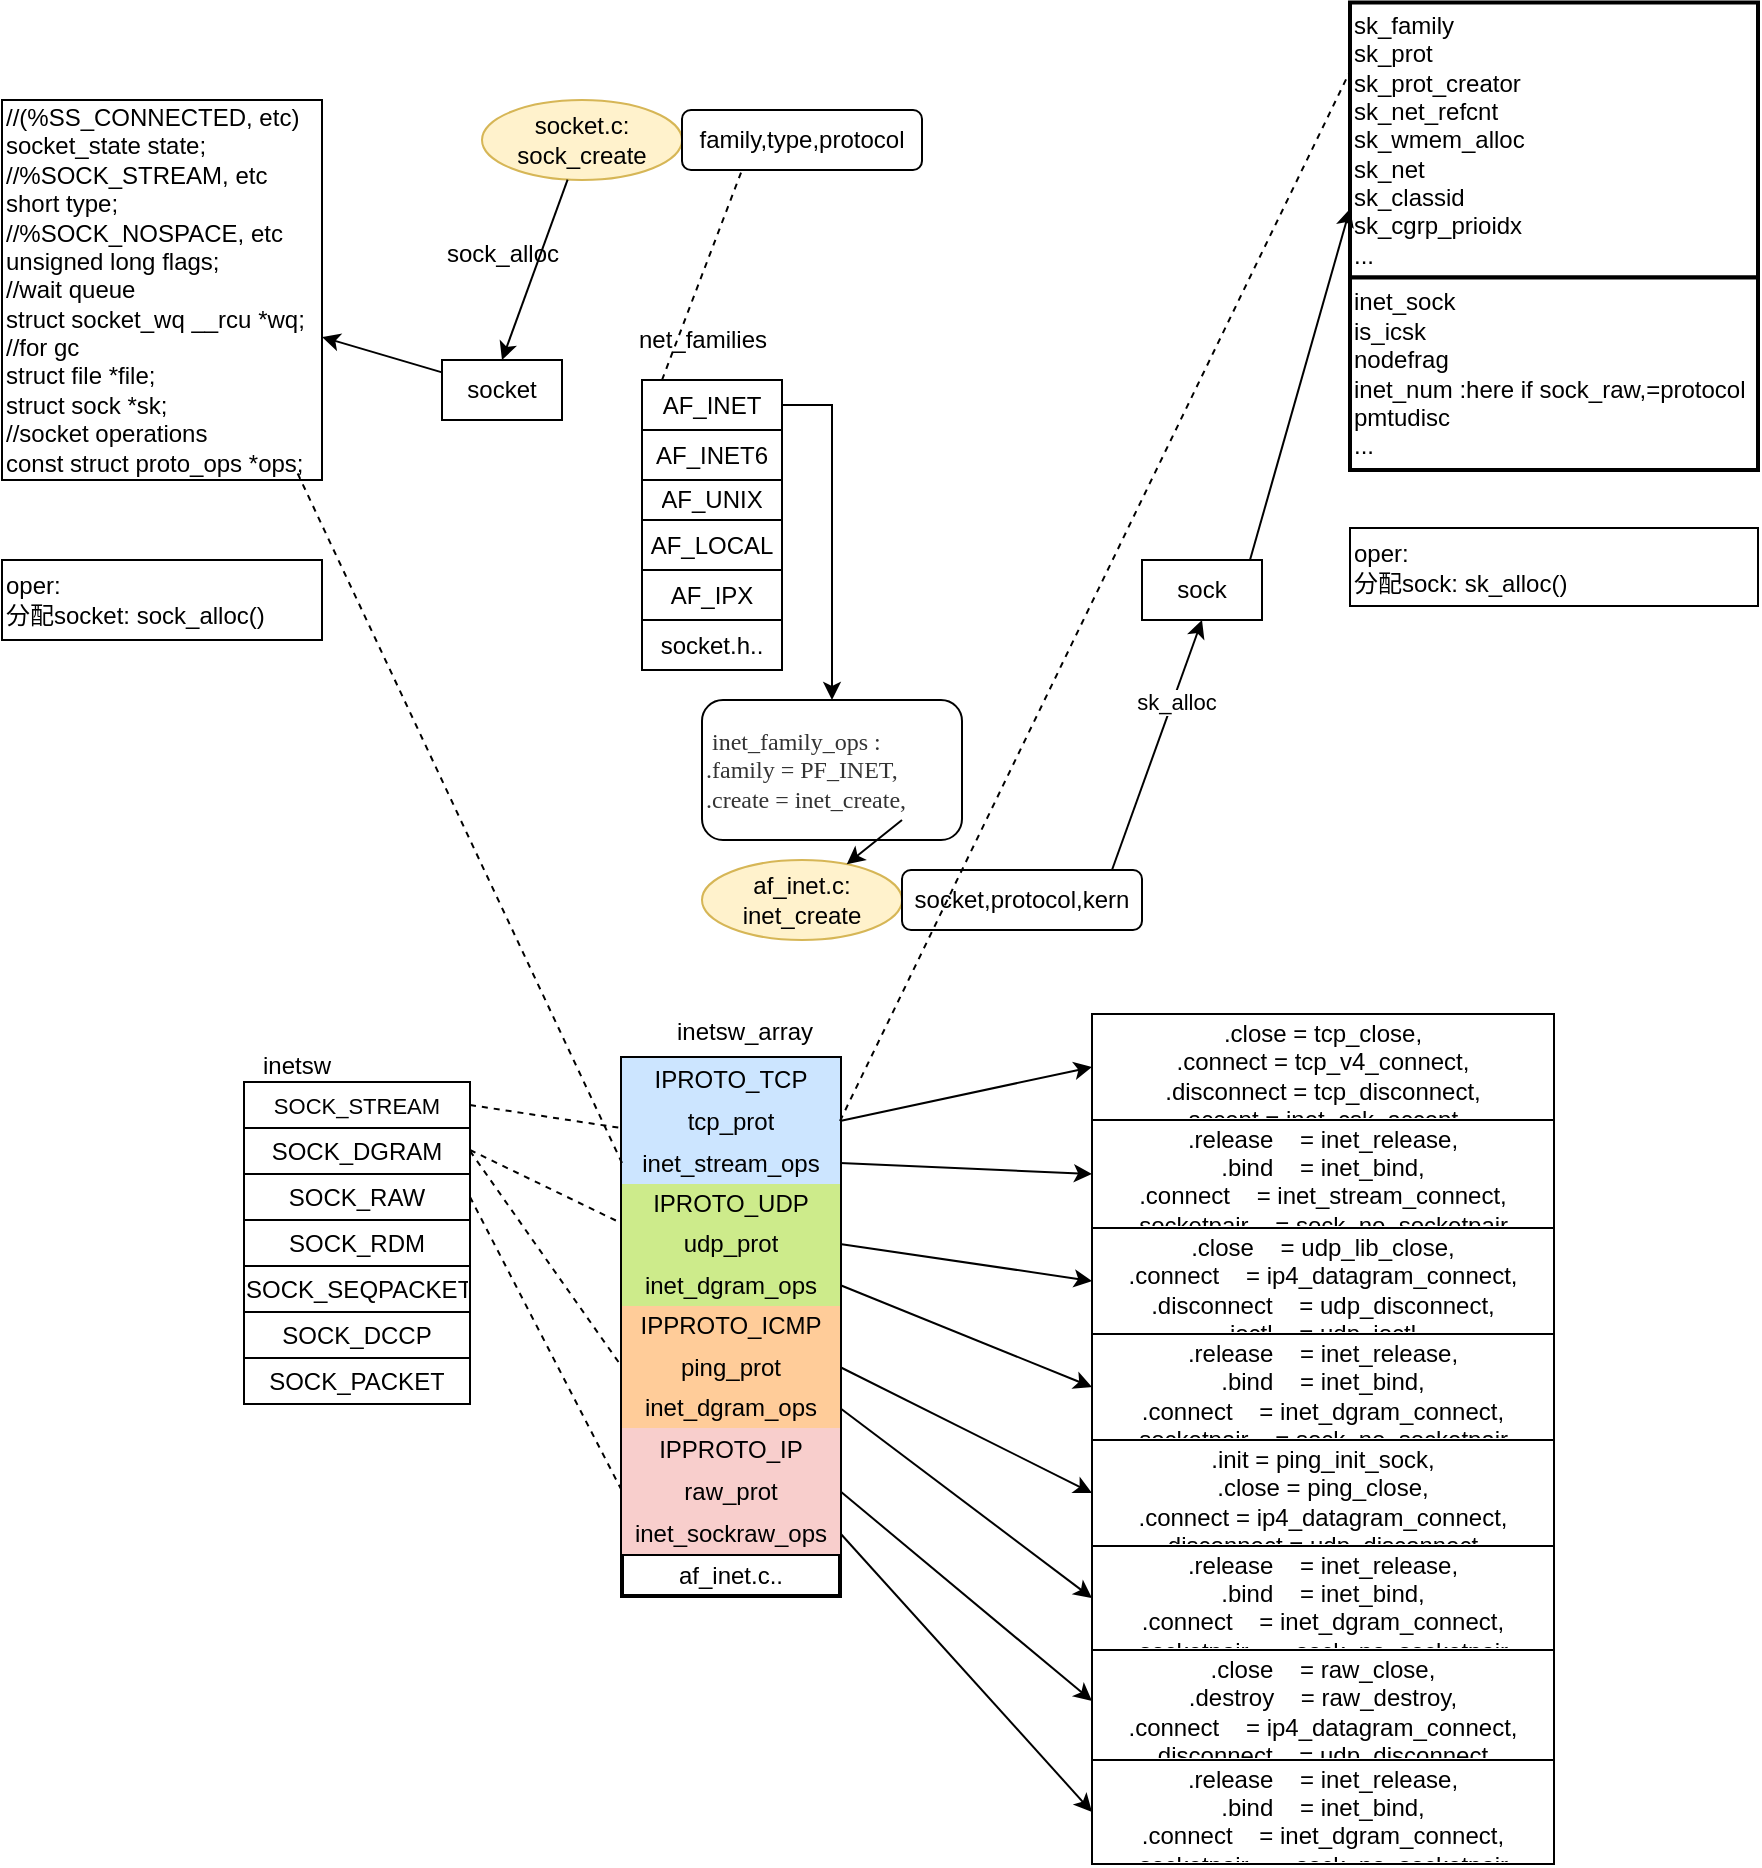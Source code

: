 <mxfile version="15.1.4" type="github">
  <diagram id="tEAXirQf3tNZCXFFklyO" name="Page-1">
    <mxGraphModel dx="1038" dy="581" grid="1" gridSize="17" guides="1" tooltips="1" connect="1" arrows="1" fold="1" page="1" pageScale="1" pageWidth="1169" pageHeight="1654" math="0" shadow="0">
      <root>
        <mxCell id="0" />
        <mxCell id="1" parent="0" />
        <mxCell id="7tcGIsKoTwxkVgl_gIGl-1" value="socket" style="rounded=0;whiteSpace=wrap;html=1;" parent="1" vertex="1">
          <mxGeometry x="260" y="200" width="60" height="30" as="geometry" />
        </mxCell>
        <mxCell id="7tcGIsKoTwxkVgl_gIGl-2" value="&lt;div&gt;//(%SS_CONNECTED, etc)&lt;br&gt;&lt;/div&gt;&lt;div&gt;socket_state&lt;span&gt;  &lt;/span&gt;state;&lt;/div&gt;&lt;div&gt;//%SOCK_STREAM, etc&lt;/div&gt;&lt;div&gt;short&lt;span&gt;   &lt;/span&gt;type;&lt;/div&gt;&lt;div&gt;//%SOCK_NOSPACE, etc&lt;br&gt;&lt;/div&gt;&lt;div&gt;&lt;span&gt; &lt;/span&gt;unsigned long&lt;span&gt;  &lt;/span&gt;flags;&lt;/div&gt;&lt;div&gt;//wait queue&amp;nbsp;&lt;/div&gt;&lt;div&gt;&lt;span&gt; &lt;/span&gt;struct socket_wq __rcu&lt;span&gt; &lt;/span&gt;*wq;&lt;/div&gt;&lt;div&gt;//for gc&lt;/div&gt;&lt;div&gt;&lt;span&gt; &lt;/span&gt;struct file&lt;span&gt;  &lt;/span&gt;*file;&lt;/div&gt;&lt;div&gt;&lt;span&gt; &lt;/span&gt;struct sock&lt;span&gt;  &lt;/span&gt;*sk;&lt;/div&gt;&lt;div&gt;//socket operations&lt;/div&gt;&lt;div&gt;&lt;span&gt;&lt;/span&gt;const struct proto_ops&lt;span&gt; &lt;/span&gt;*ops;&lt;/div&gt;" style="rounded=0;whiteSpace=wrap;html=1;align=left;" parent="1" vertex="1">
          <mxGeometry x="40" y="70" width="160" height="190" as="geometry" />
        </mxCell>
        <mxCell id="7tcGIsKoTwxkVgl_gIGl-3" value="" style="endArrow=classic;html=1;" parent="1" source="7tcGIsKoTwxkVgl_gIGl-1" target="7tcGIsKoTwxkVgl_gIGl-2" edge="1">
          <mxGeometry width="50" height="50" relative="1" as="geometry">
            <mxPoint x="370" y="220" as="sourcePoint" />
            <mxPoint x="420" y="170" as="targetPoint" />
          </mxGeometry>
        </mxCell>
        <mxCell id="7tcGIsKoTwxkVgl_gIGl-4" value="socket.c:&lt;br&gt;sock_create" style="ellipse;whiteSpace=wrap;html=1;fillColor=#fff2cc;strokeColor=#d6b656;" parent="1" vertex="1">
          <mxGeometry x="280" y="70" width="100" height="40" as="geometry" />
        </mxCell>
        <mxCell id="7tcGIsKoTwxkVgl_gIGl-45" value="oper:&lt;br&gt;&lt;div&gt;&lt;span&gt;分配socket: sock_alloc()&lt;/span&gt;&lt;/div&gt;" style="rounded=0;whiteSpace=wrap;html=1;align=left;" parent="1" vertex="1">
          <mxGeometry x="40" y="300" width="160" height="40" as="geometry" />
        </mxCell>
        <mxCell id="7tcGIsKoTwxkVgl_gIGl-46" value="" style="shape=table;startSize=0;container=1;collapsible=0;childLayout=tableLayout;rounded=0;spacingTop=-1;flipH=0;flipV=1;direction=south;" parent="1" vertex="1">
          <mxGeometry x="360" y="210" width="70" height="145" as="geometry" />
        </mxCell>
        <mxCell id="7tcGIsKoTwxkVgl_gIGl-47" value="" style="shape=partialRectangle;collapsible=0;dropTarget=0;pointerEvents=0;fillColor=none;top=0;left=0;bottom=0;right=0;points=[[0,0.5],[1,0.5]];portConstraint=eastwest;" parent="7tcGIsKoTwxkVgl_gIGl-46" vertex="1">
          <mxGeometry width="70" height="25" as="geometry" />
        </mxCell>
        <mxCell id="7tcGIsKoTwxkVgl_gIGl-48" value="AF_INET" style="shape=partialRectangle;html=1;whiteSpace=wrap;connectable=0;overflow=hidden;fillColor=none;top=0;left=0;bottom=0;right=0;pointerEvents=1;" parent="7tcGIsKoTwxkVgl_gIGl-47" vertex="1">
          <mxGeometry width="70" height="25" as="geometry" />
        </mxCell>
        <mxCell id="7tcGIsKoTwxkVgl_gIGl-49" value="" style="shape=partialRectangle;collapsible=0;dropTarget=0;pointerEvents=0;fillColor=none;top=0;left=0;bottom=0;right=0;points=[[0,0.5],[1,0.5]];portConstraint=eastwest;" parent="7tcGIsKoTwxkVgl_gIGl-46" vertex="1">
          <mxGeometry y="25" width="70" height="25" as="geometry" />
        </mxCell>
        <mxCell id="7tcGIsKoTwxkVgl_gIGl-50" value="AF_INET6" style="shape=partialRectangle;html=1;whiteSpace=wrap;connectable=0;overflow=hidden;fillColor=none;top=0;left=0;bottom=0;right=0;pointerEvents=1;" parent="7tcGIsKoTwxkVgl_gIGl-49" vertex="1">
          <mxGeometry width="70" height="25" as="geometry" />
        </mxCell>
        <mxCell id="7tcGIsKoTwxkVgl_gIGl-51" value="" style="shape=partialRectangle;collapsible=0;dropTarget=0;pointerEvents=0;fillColor=none;top=0;left=0;bottom=0;right=0;points=[[0,0.5],[1,0.5]];portConstraint=eastwest;" parent="7tcGIsKoTwxkVgl_gIGl-46" vertex="1">
          <mxGeometry y="50" width="70" height="20" as="geometry" />
        </mxCell>
        <mxCell id="7tcGIsKoTwxkVgl_gIGl-52" value="AF_UNIX" style="shape=partialRectangle;html=1;whiteSpace=wrap;connectable=0;overflow=hidden;fillColor=none;top=0;left=0;bottom=0;right=0;pointerEvents=1;" parent="7tcGIsKoTwxkVgl_gIGl-51" vertex="1">
          <mxGeometry width="70" height="20" as="geometry" />
        </mxCell>
        <mxCell id="7tcGIsKoTwxkVgl_gIGl-53" value="" style="shape=partialRectangle;collapsible=0;dropTarget=0;pointerEvents=0;fillColor=none;top=0;left=0;bottom=0;right=0;points=[[0,0.5],[1,0.5]];portConstraint=eastwest;" parent="7tcGIsKoTwxkVgl_gIGl-46" vertex="1">
          <mxGeometry y="70" width="70" height="25" as="geometry" />
        </mxCell>
        <mxCell id="7tcGIsKoTwxkVgl_gIGl-54" value="AF_LOCAL" style="shape=partialRectangle;html=1;whiteSpace=wrap;connectable=0;overflow=hidden;fillColor=none;top=0;left=0;bottom=0;right=0;pointerEvents=1;" parent="7tcGIsKoTwxkVgl_gIGl-53" vertex="1">
          <mxGeometry width="70" height="25" as="geometry" />
        </mxCell>
        <mxCell id="7tcGIsKoTwxkVgl_gIGl-55" value="" style="shape=partialRectangle;collapsible=0;dropTarget=0;pointerEvents=0;fillColor=none;top=0;left=0;bottom=0;right=0;points=[[0,0.5],[1,0.5]];portConstraint=eastwest;" parent="7tcGIsKoTwxkVgl_gIGl-46" vertex="1">
          <mxGeometry y="95" width="70" height="25" as="geometry" />
        </mxCell>
        <mxCell id="7tcGIsKoTwxkVgl_gIGl-56" value="AF_IPX" style="shape=partialRectangle;html=1;whiteSpace=wrap;connectable=0;overflow=hidden;fillColor=none;top=0;left=0;bottom=0;right=0;pointerEvents=1;" parent="7tcGIsKoTwxkVgl_gIGl-55" vertex="1">
          <mxGeometry width="70" height="25" as="geometry" />
        </mxCell>
        <mxCell id="7tcGIsKoTwxkVgl_gIGl-57" value="" style="shape=partialRectangle;collapsible=0;dropTarget=0;pointerEvents=0;fillColor=none;top=0;left=0;bottom=0;right=0;points=[[0,0.5],[1,0.5]];portConstraint=eastwest;" parent="7tcGIsKoTwxkVgl_gIGl-46" vertex="1">
          <mxGeometry y="120" width="70" height="25" as="geometry" />
        </mxCell>
        <mxCell id="7tcGIsKoTwxkVgl_gIGl-58" value="socket.h.." style="shape=partialRectangle;html=1;whiteSpace=wrap;connectable=0;overflow=hidden;fillColor=none;top=0;left=0;bottom=0;right=0;pointerEvents=1;" parent="7tcGIsKoTwxkVgl_gIGl-57" vertex="1">
          <mxGeometry width="70" height="25" as="geometry" />
        </mxCell>
        <mxCell id="7tcGIsKoTwxkVgl_gIGl-59" value="net_families" style="text;html=1;align=center;verticalAlign=middle;resizable=0;points=[];autosize=1;strokeColor=none;fillColor=none;" parent="1" vertex="1">
          <mxGeometry x="350" y="180" width="80" height="20" as="geometry" />
        </mxCell>
        <mxCell id="7tcGIsKoTwxkVgl_gIGl-61" value="family,type,protocol" style="rounded=1;whiteSpace=wrap;html=1;" parent="1" vertex="1">
          <mxGeometry x="380" y="75" width="120" height="30" as="geometry" />
        </mxCell>
        <mxCell id="7tcGIsKoTwxkVgl_gIGl-62" value="" style="endArrow=none;dashed=1;html=1;entryX=0.25;entryY=1;entryDx=0;entryDy=0;exitX=0.143;exitY=0;exitDx=0;exitDy=0;exitPerimeter=0;" parent="1" source="7tcGIsKoTwxkVgl_gIGl-47" target="7tcGIsKoTwxkVgl_gIGl-61" edge="1">
          <mxGeometry width="50" height="50" relative="1" as="geometry">
            <mxPoint x="370" y="220" as="sourcePoint" />
            <mxPoint x="420" y="170" as="targetPoint" />
          </mxGeometry>
        </mxCell>
        <mxCell id="U9VOeySq4oXoxofLjwe_-7" style="edgeStyle=orthogonalEdgeStyle;rounded=0;orthogonalLoop=1;jettySize=auto;html=1;exitX=1;exitY=0.5;exitDx=0;exitDy=0;" edge="1" parent="1" source="7tcGIsKoTwxkVgl_gIGl-47" target="U9VOeySq4oXoxofLjwe_-8">
          <mxGeometry relative="1" as="geometry">
            <mxPoint x="450" y="390" as="targetPoint" />
          </mxGeometry>
        </mxCell>
        <mxCell id="U9VOeySq4oXoxofLjwe_-8" value="&lt;p style=&quot;margin: 0px&quot;&gt;&lt;span style=&quot;font-family: &amp;#34;arial,宋体,sans-serif&amp;#34; ; color: rgb(51 , 51 , 51)&quot;&gt;&lt;font style=&quot;font-size: 12px&quot;&gt;&amp;nbsp;inet_family_ops :&lt;/font&gt;&lt;/span&gt;&lt;/p&gt;&lt;p style=&quot;margin: 0px&quot;&gt;&lt;span style=&quot;font-family: &amp;#34;arial,宋体,sans-serif&amp;#34; ; color: rgb(51 , 51 , 51)&quot;&gt;&lt;font style=&quot;font-size: 12px&quot;&gt;.family = PF_INET,&lt;/font&gt;&lt;/span&gt;&lt;/p&gt;&lt;p style=&quot;margin: 0px&quot;&gt;&lt;span style=&quot;font-family: &amp;#34;arial,宋体,sans-serif&amp;#34; ; color: rgb(51 , 51 , 51)&quot;&gt;&lt;font style=&quot;font-size: 12px&quot;&gt;.create = inet_create,&lt;/font&gt;&lt;/span&gt;&lt;/p&gt;" style="rounded=1;whiteSpace=wrap;html=1;align=left;" vertex="1" parent="1">
          <mxGeometry x="390" y="370" width="130" height="70" as="geometry" />
        </mxCell>
        <mxCell id="U9VOeySq4oXoxofLjwe_-9" value="" style="endArrow=classic;html=1;entryX=0.5;entryY=0;entryDx=0;entryDy=0;" edge="1" parent="1" source="7tcGIsKoTwxkVgl_gIGl-4" target="7tcGIsKoTwxkVgl_gIGl-1">
          <mxGeometry width="50" height="50" relative="1" as="geometry">
            <mxPoint x="305" y="110" as="sourcePoint" />
            <mxPoint x="355" y="60" as="targetPoint" />
          </mxGeometry>
        </mxCell>
        <mxCell id="U9VOeySq4oXoxofLjwe_-10" value="sock_alloc" style="text;html=1;align=center;verticalAlign=middle;resizable=0;points=[];autosize=1;strokeColor=none;fillColor=none;" vertex="1" parent="1">
          <mxGeometry x="247.5" y="138" width="85" height="17" as="geometry" />
        </mxCell>
        <mxCell id="U9VOeySq4oXoxofLjwe_-11" value="af_inet.c:&lt;br&gt;inet_create" style="ellipse;whiteSpace=wrap;html=1;fillColor=#fff2cc;strokeColor=#d6b656;" vertex="1" parent="1">
          <mxGeometry x="390" y="450" width="100" height="40" as="geometry" />
        </mxCell>
        <mxCell id="U9VOeySq4oXoxofLjwe_-12" value="socket,protocol,kern" style="rounded=1;whiteSpace=wrap;html=1;" vertex="1" parent="1">
          <mxGeometry x="490" y="455" width="120" height="30" as="geometry" />
        </mxCell>
        <mxCell id="U9VOeySq4oXoxofLjwe_-13" value="" style="endArrow=classic;html=1;" edge="1" parent="1" target="U9VOeySq4oXoxofLjwe_-11">
          <mxGeometry width="50" height="50" relative="1" as="geometry">
            <mxPoint x="490" y="430" as="sourcePoint" />
            <mxPoint x="540" y="380" as="targetPoint" />
          </mxGeometry>
        </mxCell>
        <mxCell id="U9VOeySq4oXoxofLjwe_-14" value="" style="shape=table;startSize=0;container=1;collapsible=0;childLayout=tableLayout;" vertex="1" parent="1">
          <mxGeometry x="161" y="561" width="113" height="161" as="geometry" />
        </mxCell>
        <mxCell id="U9VOeySq4oXoxofLjwe_-15" value="" style="shape=partialRectangle;collapsible=0;dropTarget=0;pointerEvents=0;fillColor=none;top=0;left=0;bottom=0;right=0;points=[[0,0.5],[1,0.5]];portConstraint=eastwest;" vertex="1" parent="U9VOeySq4oXoxofLjwe_-14">
          <mxGeometry width="113" height="23" as="geometry" />
        </mxCell>
        <mxCell id="U9VOeySq4oXoxofLjwe_-16" value="&lt;font style=&quot;font-size: 11px&quot;&gt;SOCK_STREAM&lt;/font&gt;" style="shape=partialRectangle;html=1;whiteSpace=wrap;connectable=0;overflow=hidden;fillColor=none;top=0;left=0;bottom=0;right=0;pointerEvents=1;" vertex="1" parent="U9VOeySq4oXoxofLjwe_-15">
          <mxGeometry width="113" height="23" as="geometry" />
        </mxCell>
        <mxCell id="U9VOeySq4oXoxofLjwe_-17" value="" style="shape=partialRectangle;collapsible=0;dropTarget=0;pointerEvents=0;fillColor=none;top=0;left=0;bottom=0;right=0;points=[[0,0.5],[1,0.5]];portConstraint=eastwest;" vertex="1" parent="U9VOeySq4oXoxofLjwe_-14">
          <mxGeometry y="23" width="113" height="23" as="geometry" />
        </mxCell>
        <mxCell id="U9VOeySq4oXoxofLjwe_-18" value="SOCK_DGRAM" style="shape=partialRectangle;html=1;whiteSpace=wrap;connectable=0;overflow=hidden;fillColor=none;top=0;left=0;bottom=0;right=0;pointerEvents=1;" vertex="1" parent="U9VOeySq4oXoxofLjwe_-17">
          <mxGeometry width="113" height="23" as="geometry" />
        </mxCell>
        <mxCell id="U9VOeySq4oXoxofLjwe_-19" value="" style="shape=partialRectangle;collapsible=0;dropTarget=0;pointerEvents=0;fillColor=none;top=0;left=0;bottom=0;right=0;points=[[0,0.5],[1,0.5]];portConstraint=eastwest;" vertex="1" parent="U9VOeySq4oXoxofLjwe_-14">
          <mxGeometry y="46" width="113" height="23" as="geometry" />
        </mxCell>
        <mxCell id="U9VOeySq4oXoxofLjwe_-20" value="SOCK_RAW" style="shape=partialRectangle;html=1;whiteSpace=wrap;connectable=0;overflow=hidden;fillColor=none;top=0;left=0;bottom=0;right=0;pointerEvents=1;" vertex="1" parent="U9VOeySq4oXoxofLjwe_-19">
          <mxGeometry width="113" height="23" as="geometry" />
        </mxCell>
        <mxCell id="U9VOeySq4oXoxofLjwe_-21" value="" style="shape=partialRectangle;collapsible=0;dropTarget=0;pointerEvents=0;fillColor=none;top=0;left=0;bottom=0;right=0;points=[[0,0.5],[1,0.5]];portConstraint=eastwest;" vertex="1" parent="U9VOeySq4oXoxofLjwe_-14">
          <mxGeometry y="69" width="113" height="23" as="geometry" />
        </mxCell>
        <mxCell id="U9VOeySq4oXoxofLjwe_-22" value="SOCK_RDM" style="shape=partialRectangle;html=1;whiteSpace=wrap;connectable=0;overflow=hidden;fillColor=none;top=0;left=0;bottom=0;right=0;pointerEvents=1;" vertex="1" parent="U9VOeySq4oXoxofLjwe_-21">
          <mxGeometry width="113" height="23" as="geometry" />
        </mxCell>
        <mxCell id="U9VOeySq4oXoxofLjwe_-23" value="" style="shape=partialRectangle;collapsible=0;dropTarget=0;pointerEvents=0;fillColor=none;top=0;left=0;bottom=0;right=0;points=[[0,0.5],[1,0.5]];portConstraint=eastwest;" vertex="1" parent="U9VOeySq4oXoxofLjwe_-14">
          <mxGeometry y="92" width="113" height="23" as="geometry" />
        </mxCell>
        <mxCell id="U9VOeySq4oXoxofLjwe_-24" value="SOCK_SEQPACKET" style="shape=partialRectangle;html=1;whiteSpace=wrap;connectable=0;overflow=hidden;fillColor=none;top=0;left=0;bottom=0;right=0;pointerEvents=1;" vertex="1" parent="U9VOeySq4oXoxofLjwe_-23">
          <mxGeometry width="113" height="23" as="geometry" />
        </mxCell>
        <mxCell id="U9VOeySq4oXoxofLjwe_-29" style="shape=partialRectangle;collapsible=0;dropTarget=0;pointerEvents=0;fillColor=none;top=0;left=0;bottom=0;right=0;points=[[0,0.5],[1,0.5]];portConstraint=eastwest;" vertex="1" parent="U9VOeySq4oXoxofLjwe_-14">
          <mxGeometry y="115" width="113" height="23" as="geometry" />
        </mxCell>
        <mxCell id="U9VOeySq4oXoxofLjwe_-30" value="SOCK_DCCP" style="shape=partialRectangle;html=1;whiteSpace=wrap;connectable=0;overflow=hidden;fillColor=none;top=0;left=0;bottom=0;right=0;pointerEvents=1;" vertex="1" parent="U9VOeySq4oXoxofLjwe_-29">
          <mxGeometry width="113" height="23" as="geometry" />
        </mxCell>
        <mxCell id="U9VOeySq4oXoxofLjwe_-27" style="shape=partialRectangle;collapsible=0;dropTarget=0;pointerEvents=0;fillColor=none;top=0;left=0;bottom=0;right=0;points=[[0,0.5],[1,0.5]];portConstraint=eastwest;" vertex="1" parent="U9VOeySq4oXoxofLjwe_-14">
          <mxGeometry y="138" width="113" height="23" as="geometry" />
        </mxCell>
        <mxCell id="U9VOeySq4oXoxofLjwe_-28" value="SOCK_PACKET" style="shape=partialRectangle;html=1;whiteSpace=wrap;connectable=0;overflow=hidden;fillColor=none;top=0;left=0;bottom=0;right=0;pointerEvents=1;" vertex="1" parent="U9VOeySq4oXoxofLjwe_-27">
          <mxGeometry width="113" height="23" as="geometry" />
        </mxCell>
        <mxCell id="U9VOeySq4oXoxofLjwe_-25" value="inetsw" style="text;html=1;align=center;verticalAlign=middle;resizable=0;points=[];autosize=1;strokeColor=none;fillColor=none;" vertex="1" parent="1">
          <mxGeometry x="153" y="544" width="68" height="17" as="geometry" />
        </mxCell>
        <mxCell id="U9VOeySq4oXoxofLjwe_-50" value="" style="endArrow=none;dashed=1;html=1;entryX=0;entryY=0.5;entryDx=0;entryDy=0;exitX=1;exitY=0.5;exitDx=0;exitDy=0;" edge="1" parent="1" source="U9VOeySq4oXoxofLjwe_-15">
          <mxGeometry width="50" height="50" relative="1" as="geometry">
            <mxPoint x="271.5" y="577.5" as="sourcePoint" />
            <mxPoint x="349.5" y="584" as="targetPoint" />
          </mxGeometry>
        </mxCell>
        <mxCell id="U9VOeySq4oXoxofLjwe_-51" value="" style="endArrow=none;dashed=1;html=1;entryX=0;entryY=0.5;entryDx=0;entryDy=0;exitX=1;exitY=0.5;exitDx=0;exitDy=0;" edge="1" parent="1">
          <mxGeometry width="50" height="50" relative="1" as="geometry">
            <mxPoint x="274" y="595" as="sourcePoint" />
            <mxPoint x="349.5" y="631.5" as="targetPoint" />
          </mxGeometry>
        </mxCell>
        <mxCell id="U9VOeySq4oXoxofLjwe_-52" value="" style="endArrow=none;dashed=1;html=1;entryX=0;entryY=0.5;entryDx=0;entryDy=0;exitX=1;exitY=0.5;exitDx=0;exitDy=0;" edge="1" parent="1" source="U9VOeySq4oXoxofLjwe_-17" target="U9VOeySq4oXoxofLjwe_-144">
          <mxGeometry width="50" height="50" relative="1" as="geometry">
            <mxPoint x="274" y="629" as="sourcePoint" />
            <mxPoint x="348.257" y="669.005" as="targetPoint" />
          </mxGeometry>
        </mxCell>
        <mxCell id="U9VOeySq4oXoxofLjwe_-54" value="" style="endArrow=none;dashed=1;html=1;exitX=1;exitY=0.5;exitDx=0;exitDy=0;entryX=0;entryY=0.5;entryDx=0;entryDy=0;" edge="1" parent="1" source="U9VOeySq4oXoxofLjwe_-19" target="U9VOeySq4oXoxofLjwe_-150">
          <mxGeometry width="50" height="50" relative="1" as="geometry">
            <mxPoint x="275.24" y="648.49" as="sourcePoint" />
            <mxPoint x="349.5" y="722" as="targetPoint" />
          </mxGeometry>
        </mxCell>
        <mxCell id="U9VOeySq4oXoxofLjwe_-83" value="" style="shape=table;startSize=0;container=1;collapsible=0;childLayout=tableLayout;" vertex="1" parent="1">
          <mxGeometry x="585" y="527" width="231" height="425" as="geometry" />
        </mxCell>
        <mxCell id="U9VOeySq4oXoxofLjwe_-84" value="" style="shape=partialRectangle;collapsible=0;dropTarget=0;pointerEvents=0;fillColor=none;top=0;left=0;bottom=0;right=0;points=[[0,0.5],[1,0.5]];portConstraint=eastwest;" vertex="1" parent="U9VOeySq4oXoxofLjwe_-83">
          <mxGeometry width="231" height="53" as="geometry" />
        </mxCell>
        <mxCell id="U9VOeySq4oXoxofLjwe_-85" value="&lt;div&gt;&lt;span&gt;.close&lt;/span&gt;&lt;span&gt;			&lt;/span&gt;&lt;span&gt;= tcp_close,&lt;/span&gt;&lt;br&gt;&lt;/div&gt;&lt;div&gt;&lt;span&gt;	&lt;/span&gt;.connect&lt;span&gt;		&lt;/span&gt;= tcp_v4_connect,&lt;/div&gt;&lt;div&gt;&lt;span&gt;	&lt;/span&gt;.disconnect&lt;span&gt;		&lt;/span&gt;= tcp_disconnect,&lt;/div&gt;&lt;div&gt;&lt;span&gt;	&lt;/span&gt;.accept&lt;span&gt;			&lt;/span&gt;= inet_csk_accept,&lt;/div&gt;&lt;div&gt;&lt;span&gt;	&lt;/span&gt;.ioctl&lt;span&gt;			&lt;/span&gt;= tcp_ioctl,&lt;/div&gt;&lt;div&gt;&lt;span&gt;	&lt;/span&gt;.init&lt;span&gt;			&lt;/span&gt;= tcp_v4_init_sock,&lt;/div&gt;&lt;div&gt;&lt;span&gt;	&lt;/span&gt;.destroy&lt;span&gt;		&lt;/span&gt;= tcp_v4_destroy_sock,&lt;/div&gt;&lt;div&gt;&lt;span&gt;	&lt;/span&gt;.shutdown&lt;span&gt;		&lt;/span&gt;= tcp_shutdown,&lt;/div&gt;&lt;div&gt;&lt;span&gt;	&lt;/span&gt;.setsockopt&lt;span&gt;		&lt;/span&gt;= tcp_setsockopt,&lt;/div&gt;&lt;div&gt;&lt;span&gt;	&lt;/span&gt;.getsockopt&lt;span&gt;		&lt;/span&gt;= tcp_getsockopt,&lt;/div&gt;&lt;div&gt;&lt;span&gt;	&lt;/span&gt;.recvmsg&lt;span&gt;		&lt;/span&gt;= tcp_recvmsg,&lt;/div&gt;&lt;div&gt;&lt;span&gt;	&lt;/span&gt;.sendmsg&lt;span&gt;		&lt;/span&gt;= tcp_sendmsg,&lt;/div&gt;&lt;div&gt;...&lt;/div&gt;" style="shape=partialRectangle;html=1;whiteSpace=wrap;connectable=0;overflow=hidden;fillColor=none;top=0;left=0;bottom=0;right=0;pointerEvents=1;" vertex="1" parent="U9VOeySq4oXoxofLjwe_-84">
          <mxGeometry width="231" height="53" as="geometry" />
        </mxCell>
        <mxCell id="U9VOeySq4oXoxofLjwe_-86" value="" style="shape=partialRectangle;collapsible=0;dropTarget=0;pointerEvents=0;fillColor=none;top=0;left=0;bottom=0;right=0;points=[[0,0.5],[1,0.5]];portConstraint=eastwest;" vertex="1" parent="U9VOeySq4oXoxofLjwe_-83">
          <mxGeometry y="53" width="231" height="54" as="geometry" />
        </mxCell>
        <mxCell id="U9VOeySq4oXoxofLjwe_-87" value="&lt;div&gt;.release&lt;span&gt;	&lt;/span&gt;&amp;nbsp; &amp;nbsp;= inet_release,&lt;/div&gt;&lt;div&gt;&lt;span&gt;	&lt;/span&gt;.bind&lt;span&gt;		&lt;/span&gt;&amp;nbsp; &amp;nbsp;= inet_bind,&lt;/div&gt;&lt;div&gt;&lt;span&gt;	&lt;/span&gt;.connect&lt;span&gt;	&lt;/span&gt;&amp;nbsp; &amp;nbsp;= inet_stream_connect,&lt;/div&gt;&lt;div&gt;&lt;span&gt;	&lt;/span&gt;.socketpair&lt;span&gt;	&lt;/span&gt;&amp;nbsp; &amp;nbsp;= sock_no_socketpair,&lt;/div&gt;&lt;div&gt;&lt;span&gt;	&lt;/span&gt;.accept&lt;span&gt;		&lt;/span&gt;&amp;nbsp; &amp;nbsp;= inet_accept,&lt;/div&gt;&lt;div&gt;&lt;span&gt;	&lt;/span&gt;.getname&lt;span&gt;	&lt;/span&gt;&amp;nbsp; &amp;nbsp;= inet_getname,&lt;/div&gt;&lt;div&gt;&lt;span&gt;	&lt;/span&gt;.poll&lt;span&gt;		&lt;/span&gt;&amp;nbsp; &amp;nbsp;= tcp_poll,&lt;/div&gt;" style="shape=partialRectangle;html=1;whiteSpace=wrap;connectable=0;overflow=hidden;fillColor=none;top=0;left=0;bottom=0;right=0;pointerEvents=1;" vertex="1" parent="U9VOeySq4oXoxofLjwe_-86">
          <mxGeometry width="231" height="54" as="geometry" />
        </mxCell>
        <mxCell id="U9VOeySq4oXoxofLjwe_-88" value="" style="shape=partialRectangle;collapsible=0;dropTarget=0;pointerEvents=0;fillColor=none;top=0;left=0;bottom=0;right=0;points=[[0,0.5],[1,0.5]];portConstraint=eastwest;" vertex="1" parent="U9VOeySq4oXoxofLjwe_-83">
          <mxGeometry y="107" width="231" height="53" as="geometry" />
        </mxCell>
        <mxCell id="U9VOeySq4oXoxofLjwe_-89" value="&lt;div&gt;.close&lt;span&gt;		&lt;/span&gt;&amp;nbsp; &amp;nbsp;= udp_lib_close,&lt;/div&gt;&lt;div&gt;&lt;span&gt;	&lt;/span&gt;.connect&lt;span&gt;	&lt;/span&gt;&amp;nbsp; &amp;nbsp;= ip4_datagram_connect,&lt;/div&gt;&lt;div&gt;&lt;span&gt;	&lt;/span&gt;.disconnect&lt;span&gt;	&lt;/span&gt;&amp;nbsp; &amp;nbsp;= udp_disconnect,&lt;/div&gt;&lt;div&gt;&lt;span&gt;	&lt;/span&gt;.ioctl&lt;span&gt;		&lt;/span&gt;&amp;nbsp; &amp;nbsp;= udp_ioctl,&lt;/div&gt;&lt;div&gt;&lt;span&gt;	&lt;/span&gt;.destroy&lt;span&gt;	&lt;/span&gt;&amp;nbsp; &amp;nbsp;= udp_destroy_sock,&lt;/div&gt;&lt;div&gt;&lt;span&gt;	&lt;/span&gt;.setsockopt&lt;span&gt;	&lt;/span&gt;&amp;nbsp; &amp;nbsp;= udp_setsockopt,&lt;/div&gt;&lt;div&gt;&lt;span&gt;	&lt;/span&gt;.getsockopt&lt;span&gt;	&lt;/span&gt;&amp;nbsp; &amp;nbsp;= udp_getsockopt,&lt;/div&gt;&lt;div&gt;&lt;span&gt;	&lt;/span&gt;.sendmsg&lt;span&gt;	&lt;/span&gt;&amp;nbsp; &amp;nbsp;= udp_sendmsg,&lt;/div&gt;&lt;div&gt;&lt;span&gt;	&lt;/span&gt;.recvmsg&lt;span&gt;	&lt;/span&gt;&amp;nbsp; &amp;nbsp;= udp_recvmsg,&lt;/div&gt;" style="shape=partialRectangle;html=1;whiteSpace=wrap;connectable=0;overflow=hidden;fillColor=none;top=0;left=0;bottom=0;right=0;pointerEvents=1;" vertex="1" parent="U9VOeySq4oXoxofLjwe_-88">
          <mxGeometry width="231" height="53" as="geometry" />
        </mxCell>
        <mxCell id="U9VOeySq4oXoxofLjwe_-90" value="" style="shape=partialRectangle;collapsible=0;dropTarget=0;pointerEvents=0;fillColor=none;top=0;left=0;bottom=0;right=0;points=[[0,0.5],[1,0.5]];portConstraint=eastwest;" vertex="1" parent="U9VOeySq4oXoxofLjwe_-83">
          <mxGeometry y="160" width="231" height="53" as="geometry" />
        </mxCell>
        <mxCell id="U9VOeySq4oXoxofLjwe_-91" value="&lt;div&gt;.release&lt;span&gt;	&lt;/span&gt;&amp;nbsp; &amp;nbsp;= inet_release,&lt;/div&gt;&lt;div&gt;&lt;span&gt;	&lt;/span&gt;.bind&lt;span&gt;		&lt;/span&gt;&amp;nbsp; &amp;nbsp;= inet_bind,&lt;/div&gt;&lt;div&gt;&lt;span&gt;	&lt;/span&gt;.connect&lt;span&gt;	&lt;/span&gt;&amp;nbsp; &amp;nbsp;= inet_dgram_connect,&lt;/div&gt;&lt;div&gt;&lt;span&gt;	&lt;/span&gt;.socketpair&lt;span&gt;	&lt;/span&gt;&amp;nbsp; &amp;nbsp;= sock_no_socketpair,&lt;/div&gt;&lt;div&gt;&lt;span&gt;	&lt;/span&gt;.accept&lt;span&gt;		&lt;/span&gt;&amp;nbsp; &amp;nbsp;= sock_no_accept,&lt;/div&gt;&lt;div&gt;&lt;span&gt;	&lt;/span&gt;.getname&lt;span&gt;	&lt;/span&gt;&amp;nbsp; &amp;nbsp;= inet_getname,&lt;/div&gt;&lt;div&gt;&lt;span&gt;	&lt;/span&gt;.poll&lt;span&gt;		&lt;/span&gt;&amp;nbsp; &amp;nbsp;= udp_poll,&lt;/div&gt;" style="shape=partialRectangle;html=1;whiteSpace=wrap;connectable=0;overflow=hidden;fillColor=none;top=0;left=0;bottom=0;right=0;pointerEvents=1;" vertex="1" parent="U9VOeySq4oXoxofLjwe_-90">
          <mxGeometry width="231" height="53" as="geometry" />
        </mxCell>
        <mxCell id="U9VOeySq4oXoxofLjwe_-92" value="" style="shape=partialRectangle;collapsible=0;dropTarget=0;pointerEvents=0;fillColor=none;top=0;left=0;bottom=0;right=0;points=[[0,0.5],[1,0.5]];portConstraint=eastwest;" vertex="1" parent="U9VOeySq4oXoxofLjwe_-83">
          <mxGeometry y="213" width="231" height="53" as="geometry" />
        </mxCell>
        <mxCell id="U9VOeySq4oXoxofLjwe_-93" value="&lt;div&gt;.init =&lt;span&gt;		&lt;/span&gt;ping_init_sock,&lt;/div&gt;&lt;div&gt;&lt;span&gt;	&lt;/span&gt;.close =&lt;span&gt;	&lt;/span&gt;ping_close,&lt;/div&gt;&lt;div&gt;&lt;span&gt;	&lt;/span&gt;.connect =&lt;span&gt;	&lt;/span&gt;ip4_datagram_connect,&lt;/div&gt;&lt;div&gt;&lt;span&gt;	&lt;/span&gt;.disconnect =&lt;span&gt;	&lt;/span&gt;udp_disconnect,&lt;/div&gt;&lt;div&gt;&lt;span&gt;	&lt;/span&gt;.setsockopt =&lt;span&gt;	&lt;/span&gt;ip_setsockopt,&lt;/div&gt;&lt;div&gt;&lt;span&gt;	&lt;/span&gt;.getsockopt =&lt;span&gt;	&lt;/span&gt;ip_getsockopt,&lt;/div&gt;&lt;div&gt;&lt;span&gt;	&lt;/span&gt;.sendmsg =&lt;span&gt;	&lt;/span&gt;ping_v4_sendmsg,&lt;/div&gt;&lt;div&gt;&lt;span&gt;	&lt;/span&gt;.recvmsg =&lt;span&gt;	&lt;/span&gt;ping_recvmsg,&lt;/div&gt;" style="shape=partialRectangle;html=1;whiteSpace=wrap;connectable=0;overflow=hidden;fillColor=none;top=0;left=0;bottom=0;right=0;pointerEvents=1;" vertex="1" parent="U9VOeySq4oXoxofLjwe_-92">
          <mxGeometry width="231" height="53" as="geometry" />
        </mxCell>
        <mxCell id="U9VOeySq4oXoxofLjwe_-94" value="" style="shape=partialRectangle;collapsible=0;dropTarget=0;pointerEvents=0;fillColor=none;top=0;left=0;bottom=0;right=0;points=[[0,0.5],[1,0.5]];portConstraint=eastwest;" vertex="1" parent="U9VOeySq4oXoxofLjwe_-83">
          <mxGeometry y="266" width="231" height="52" as="geometry" />
        </mxCell>
        <mxCell id="U9VOeySq4oXoxofLjwe_-95" value="&lt;div&gt;.release&lt;span&gt;	&lt;/span&gt;&amp;nbsp; &amp;nbsp;= inet_release,&lt;/div&gt;&lt;div&gt;&lt;span&gt;	&lt;/span&gt;.bind&lt;span&gt;		&lt;/span&gt;&amp;nbsp; &amp;nbsp;= inet_bind,&lt;/div&gt;&lt;div&gt;&lt;span&gt;	&lt;/span&gt;.connect&lt;span&gt;	&lt;/span&gt;&amp;nbsp; &amp;nbsp;= inet_dgram_connect,&lt;/div&gt;&lt;div&gt;&lt;span&gt;	&lt;/span&gt;.socketpair&lt;span&gt;	&lt;/span&gt;&amp;nbsp; &amp;nbsp;= sock_no_socketpair,&lt;/div&gt;&lt;div&gt;&lt;span&gt;	&lt;/span&gt;.accept&lt;span&gt;		&lt;/span&gt;&amp;nbsp; &amp;nbsp;= sock_no_accept,&lt;/div&gt;&lt;div&gt;&lt;span&gt;	&lt;/span&gt;.getname&lt;span&gt;	&lt;/span&gt;&amp;nbsp; &amp;nbsp;= inet_getname,&lt;/div&gt;" style="shape=partialRectangle;html=1;whiteSpace=wrap;connectable=0;overflow=hidden;fillColor=none;top=0;left=0;bottom=0;right=0;pointerEvents=1;" vertex="1" parent="U9VOeySq4oXoxofLjwe_-94">
          <mxGeometry width="231" height="52" as="geometry" />
        </mxCell>
        <mxCell id="U9VOeySq4oXoxofLjwe_-96" value="" style="shape=partialRectangle;collapsible=0;dropTarget=0;pointerEvents=0;fillColor=none;top=0;left=0;bottom=0;right=0;points=[[0,0.5],[1,0.5]];portConstraint=eastwest;" vertex="1" parent="U9VOeySq4oXoxofLjwe_-83">
          <mxGeometry y="318" width="231" height="55" as="geometry" />
        </mxCell>
        <mxCell id="U9VOeySq4oXoxofLjwe_-97" value="&lt;div&gt;.close&lt;span&gt;		&lt;/span&gt;&amp;nbsp; &amp;nbsp;= raw_close,&lt;/div&gt;&lt;div&gt;&lt;span&gt;	&lt;/span&gt;.destroy&lt;span&gt;	&lt;/span&gt;&amp;nbsp; &amp;nbsp;= raw_destroy,&lt;/div&gt;&lt;div&gt;&lt;span&gt;	&lt;/span&gt;.connect&lt;span&gt;	&lt;/span&gt;&amp;nbsp; &amp;nbsp;= ip4_datagram_connect,&lt;/div&gt;&lt;div&gt;&lt;span&gt;	&lt;/span&gt;.disconnect&lt;span&gt;	&lt;/span&gt;&amp;nbsp; &amp;nbsp;= udp_disconnect,&lt;/div&gt;&lt;div&gt;&lt;span&gt;	&lt;/span&gt;.ioctl&lt;span&gt;		&lt;/span&gt;&amp;nbsp; &amp;nbsp;= raw_ioctl,&lt;/div&gt;&lt;div&gt;&lt;span&gt;	&lt;/span&gt;.init&lt;span&gt;		&lt;/span&gt;&amp;nbsp; &amp;nbsp;= raw_init,&lt;/div&gt;" style="shape=partialRectangle;html=1;whiteSpace=wrap;connectable=0;overflow=hidden;fillColor=none;top=0;left=0;bottom=0;right=0;pointerEvents=1;" vertex="1" parent="U9VOeySq4oXoxofLjwe_-96">
          <mxGeometry width="231" height="55" as="geometry" />
        </mxCell>
        <mxCell id="U9VOeySq4oXoxofLjwe_-98" value="" style="shape=partialRectangle;collapsible=0;dropTarget=0;pointerEvents=0;fillColor=none;top=0;left=0;bottom=0;right=0;points=[[0,0.5],[1,0.5]];portConstraint=eastwest;" vertex="1" parent="U9VOeySq4oXoxofLjwe_-83">
          <mxGeometry y="373" width="231" height="52" as="geometry" />
        </mxCell>
        <mxCell id="U9VOeySq4oXoxofLjwe_-99" value="&lt;div&gt;.release&lt;span&gt;	&lt;/span&gt;&amp;nbsp; &amp;nbsp;= inet_release,&lt;/div&gt;&lt;div&gt;&lt;span&gt;	&lt;/span&gt;.bind&lt;span&gt;		&lt;/span&gt;&amp;nbsp; &amp;nbsp;= inet_bind,&lt;/div&gt;&lt;div&gt;&lt;span&gt;	&lt;/span&gt;.connect&lt;span&gt;	&lt;/span&gt;&amp;nbsp; &amp;nbsp;= inet_dgram_connect,&lt;/div&gt;&lt;div&gt;&lt;span&gt;	&lt;/span&gt;.socketpair&lt;span&gt;	&lt;/span&gt;&amp;nbsp; &amp;nbsp;= sock_no_socketpair,&lt;/div&gt;&lt;div&gt;&lt;span&gt;	&lt;/span&gt;.accept&lt;span&gt;		&lt;/span&gt;&amp;nbsp; &amp;nbsp;= sock_no_accept,&lt;/div&gt;" style="shape=partialRectangle;html=1;whiteSpace=wrap;connectable=0;overflow=hidden;fillColor=none;top=0;left=0;bottom=0;right=0;pointerEvents=1;" vertex="1" parent="U9VOeySq4oXoxofLjwe_-98">
          <mxGeometry width="231" height="52" as="geometry" />
        </mxCell>
        <mxCell id="U9VOeySq4oXoxofLjwe_-102" value="" style="endArrow=classic;html=1;exitX=1;exitY=0.5;exitDx=0;exitDy=0;entryX=0;entryY=0.5;entryDx=0;entryDy=0;" edge="1" parent="1" source="U9VOeySq4oXoxofLjwe_-132" target="U9VOeySq4oXoxofLjwe_-84">
          <mxGeometry width="50" height="50" relative="1" as="geometry">
            <mxPoint x="462.5" y="584" as="sourcePoint" />
            <mxPoint x="525" y="544" as="targetPoint" />
          </mxGeometry>
        </mxCell>
        <mxCell id="U9VOeySq4oXoxofLjwe_-104" value="" style="endArrow=classic;html=1;exitX=1;exitY=0.5;exitDx=0;exitDy=0;entryX=0;entryY=0.5;entryDx=0;entryDy=0;" edge="1" parent="1" source="U9VOeySq4oXoxofLjwe_-134" target="U9VOeySq4oXoxofLjwe_-86">
          <mxGeometry width="50" height="50" relative="1" as="geometry">
            <mxPoint x="465.212" y="593.384" as="sourcePoint" />
            <mxPoint x="542" y="561" as="targetPoint" />
          </mxGeometry>
        </mxCell>
        <mxCell id="U9VOeySq4oXoxofLjwe_-106" value="" style="endArrow=classic;html=1;exitX=1;exitY=0.5;exitDx=0;exitDy=0;entryX=0;entryY=0.5;entryDx=0;entryDy=0;" edge="1" parent="1" source="U9VOeySq4oXoxofLjwe_-138" target="U9VOeySq4oXoxofLjwe_-88">
          <mxGeometry width="50" height="50" relative="1" as="geometry">
            <mxPoint x="462.5" y="631.5" as="sourcePoint" />
            <mxPoint x="602" y="570.5" as="targetPoint" />
          </mxGeometry>
        </mxCell>
        <mxCell id="U9VOeySq4oXoxofLjwe_-108" value="" style="endArrow=classic;html=1;entryX=0;entryY=0.5;entryDx=0;entryDy=0;exitX=1;exitY=0.5;exitDx=0;exitDy=0;" edge="1" parent="1" source="U9VOeySq4oXoxofLjwe_-140" target="U9VOeySq4oXoxofLjwe_-90">
          <mxGeometry width="50" height="50" relative="1" as="geometry">
            <mxPoint x="462" y="639" as="sourcePoint" />
            <mxPoint x="619" y="587.5" as="targetPoint" />
          </mxGeometry>
        </mxCell>
        <mxCell id="U9VOeySq4oXoxofLjwe_-110" value="" style="endArrow=classic;html=1;exitX=1;exitY=0.5;exitDx=0;exitDy=0;entryX=0;entryY=0.5;entryDx=0;entryDy=0;" edge="1" parent="1" source="U9VOeySq4oXoxofLjwe_-144" target="U9VOeySq4oXoxofLjwe_-92">
          <mxGeometry width="50" height="50" relative="1" as="geometry">
            <mxPoint x="462" y="680" as="sourcePoint" />
            <mxPoint x="584.5" y="709" as="targetPoint" />
          </mxGeometry>
        </mxCell>
        <mxCell id="U9VOeySq4oXoxofLjwe_-112" value="" style="endArrow=classic;html=1;exitX=1;exitY=0.5;exitDx=0;exitDy=0;entryX=0;entryY=0.5;entryDx=0;entryDy=0;" edge="1" parent="1" source="U9VOeySq4oXoxofLjwe_-146" target="U9VOeySq4oXoxofLjwe_-94">
          <mxGeometry width="50" height="50" relative="1" as="geometry">
            <mxPoint x="462.5" y="678.5" as="sourcePoint" />
            <mxPoint x="585.25" y="824" as="targetPoint" />
          </mxGeometry>
        </mxCell>
        <mxCell id="U9VOeySq4oXoxofLjwe_-114" value="" style="endArrow=classic;html=1;exitX=1;exitY=0.5;exitDx=0;exitDy=0;entryX=0;entryY=0.5;entryDx=0;entryDy=0;" edge="1" parent="1" source="U9VOeySq4oXoxofLjwe_-150">
          <mxGeometry width="50" height="50" relative="1" as="geometry">
            <mxPoint x="462.5" y="725.5" as="sourcePoint" />
            <mxPoint x="585" y="870.5" as="targetPoint" />
          </mxGeometry>
        </mxCell>
        <mxCell id="U9VOeySq4oXoxofLjwe_-115" value="" style="endArrow=classic;html=1;exitX=1;exitY=0.5;exitDx=0;exitDy=0;entryX=0;entryY=0.5;entryDx=0;entryDy=0;" edge="1" parent="1" source="U9VOeySq4oXoxofLjwe_-152" target="U9VOeySq4oXoxofLjwe_-98">
          <mxGeometry width="50" height="50" relative="1" as="geometry">
            <mxPoint x="462.5" y="725.5" as="sourcePoint" />
            <mxPoint x="602" y="887.5" as="targetPoint" />
          </mxGeometry>
        </mxCell>
        <mxCell id="U9VOeySq4oXoxofLjwe_-129" value="" style="shape=table;startSize=0;container=1;collapsible=0;childLayout=tableLayout;strokeWidth=2;perimeterSpacing=1;swimlaneFillColor=#ffffff;gradientDirection=east;" vertex="1" parent="1">
          <mxGeometry x="350" y="549" width="109" height="269" as="geometry" />
        </mxCell>
        <mxCell id="U9VOeySq4oXoxofLjwe_-130" value="" style="shape=partialRectangle;collapsible=0;dropTarget=0;pointerEvents=0;fillColor=#dae8fc;top=0;left=0;bottom=0;right=0;points=[[0,0.5],[1,0.5]];portConstraint=eastwest;strokeColor=#6c8ebf;" vertex="1" parent="U9VOeySq4oXoxofLjwe_-129">
          <mxGeometry width="109" height="21" as="geometry" />
        </mxCell>
        <mxCell id="U9VOeySq4oXoxofLjwe_-131" value="&lt;span&gt;IPROTO_TCP&lt;/span&gt;" style="shape=partialRectangle;html=1;whiteSpace=wrap;connectable=0;overflow=hidden;fillColor=#cce5ff;top=0;left=0;bottom=0;right=0;pointerEvents=1;strokeColor=#36393d;" vertex="1" parent="U9VOeySq4oXoxofLjwe_-130">
          <mxGeometry width="109" height="21" as="geometry" />
        </mxCell>
        <mxCell id="U9VOeySq4oXoxofLjwe_-132" value="" style="shape=partialRectangle;collapsible=0;dropTarget=0;pointerEvents=0;fillColor=none;top=0;left=0;bottom=0;right=0;points=[[0,0.5],[1,0.5]];portConstraint=eastwest;" vertex="1" parent="U9VOeySq4oXoxofLjwe_-129">
          <mxGeometry y="21" width="109" height="21" as="geometry" />
        </mxCell>
        <mxCell id="U9VOeySq4oXoxofLjwe_-133" value="&lt;span&gt;tcp_prot&lt;/span&gt;" style="shape=partialRectangle;html=1;whiteSpace=wrap;connectable=0;overflow=hidden;fillColor=#cce5ff;top=0;left=0;bottom=0;right=0;pointerEvents=1;strokeColor=#36393d;" vertex="1" parent="U9VOeySq4oXoxofLjwe_-132">
          <mxGeometry width="109" height="21" as="geometry" />
        </mxCell>
        <mxCell id="U9VOeySq4oXoxofLjwe_-134" value="" style="shape=partialRectangle;collapsible=0;dropTarget=0;pointerEvents=0;fillColor=none;top=0;left=0;bottom=0;right=0;points=[[0,0.5],[1,0.5]];portConstraint=eastwest;" vertex="1" parent="U9VOeySq4oXoxofLjwe_-129">
          <mxGeometry y="42" width="109" height="21" as="geometry" />
        </mxCell>
        <mxCell id="U9VOeySq4oXoxofLjwe_-135" value="&lt;span&gt;inet_stream_ops&lt;/span&gt;" style="shape=partialRectangle;html=1;whiteSpace=wrap;connectable=0;overflow=hidden;fillColor=#cce5ff;top=0;left=0;bottom=0;right=0;pointerEvents=1;strokeColor=#36393d;" vertex="1" parent="U9VOeySq4oXoxofLjwe_-134">
          <mxGeometry width="109" height="21" as="geometry" />
        </mxCell>
        <mxCell id="U9VOeySq4oXoxofLjwe_-136" value="" style="shape=partialRectangle;collapsible=0;dropTarget=0;pointerEvents=0;fillColor=none;top=0;left=0;bottom=0;right=0;points=[[0,0.5],[1,0.5]];portConstraint=eastwest;" vertex="1" parent="U9VOeySq4oXoxofLjwe_-129">
          <mxGeometry y="63" width="109" height="20" as="geometry" />
        </mxCell>
        <mxCell id="U9VOeySq4oXoxofLjwe_-137" value="&lt;span&gt;IPROTO_UDP&lt;/span&gt;&lt;br&gt;" style="shape=partialRectangle;html=1;whiteSpace=wrap;connectable=0;overflow=hidden;fillColor=#cdeb8b;top=0;left=0;bottom=0;right=0;pointerEvents=1;strokeColor=#36393d;" vertex="1" parent="U9VOeySq4oXoxofLjwe_-136">
          <mxGeometry width="109" height="20" as="geometry" />
        </mxCell>
        <mxCell id="U9VOeySq4oXoxofLjwe_-138" value="" style="shape=partialRectangle;collapsible=0;dropTarget=0;pointerEvents=0;fillColor=none;top=0;left=0;bottom=0;right=0;points=[[0,0.5],[1,0.5]];portConstraint=eastwest;" vertex="1" parent="U9VOeySq4oXoxofLjwe_-129">
          <mxGeometry y="83" width="109" height="20" as="geometry" />
        </mxCell>
        <mxCell id="U9VOeySq4oXoxofLjwe_-139" value="&lt;span&gt;udp_prot&lt;/span&gt;" style="shape=partialRectangle;html=1;whiteSpace=wrap;connectable=0;overflow=hidden;fillColor=#cdeb8b;top=0;left=0;bottom=0;right=0;pointerEvents=1;strokeColor=#36393d;" vertex="1" parent="U9VOeySq4oXoxofLjwe_-138">
          <mxGeometry width="109" height="20" as="geometry" />
        </mxCell>
        <mxCell id="U9VOeySq4oXoxofLjwe_-140" value="" style="shape=partialRectangle;collapsible=0;dropTarget=0;pointerEvents=0;fillColor=none;top=0;left=0;bottom=0;right=0;points=[[0,0.5],[1,0.5]];portConstraint=eastwest;" vertex="1" parent="U9VOeySq4oXoxofLjwe_-129">
          <mxGeometry y="103" width="109" height="21" as="geometry" />
        </mxCell>
        <mxCell id="U9VOeySq4oXoxofLjwe_-141" value="&lt;span&gt;inet_dgram_ops&lt;/span&gt;" style="shape=partialRectangle;html=1;whiteSpace=wrap;connectable=0;overflow=hidden;fillColor=#cdeb8b;top=0;left=0;bottom=0;right=0;pointerEvents=1;strokeColor=#36393d;" vertex="1" parent="U9VOeySq4oXoxofLjwe_-140">
          <mxGeometry width="109" height="21" as="geometry" />
        </mxCell>
        <mxCell id="U9VOeySq4oXoxofLjwe_-142" value="" style="shape=partialRectangle;collapsible=0;dropTarget=0;pointerEvents=0;fillColor=none;top=0;left=0;bottom=0;right=0;points=[[0,0.5],[1,0.5]];portConstraint=eastwest;" vertex="1" parent="U9VOeySq4oXoxofLjwe_-129">
          <mxGeometry y="124" width="109" height="20" as="geometry" />
        </mxCell>
        <mxCell id="U9VOeySq4oXoxofLjwe_-143" value="&lt;span&gt;IPPROTO_ICMP&lt;/span&gt;" style="shape=partialRectangle;html=1;whiteSpace=wrap;connectable=0;overflow=hidden;fillColor=#ffcc99;top=0;left=0;bottom=0;right=0;pointerEvents=1;strokeColor=#36393d;" vertex="1" parent="U9VOeySq4oXoxofLjwe_-142">
          <mxGeometry width="109" height="20" as="geometry" />
        </mxCell>
        <mxCell id="U9VOeySq4oXoxofLjwe_-144" value="" style="shape=partialRectangle;collapsible=0;dropTarget=0;pointerEvents=0;fillColor=none;top=0;left=0;bottom=0;right=0;points=[[0,0.5],[1,0.5]];portConstraint=eastwest;" vertex="1" parent="U9VOeySq4oXoxofLjwe_-129">
          <mxGeometry y="144" width="109" height="21" as="geometry" />
        </mxCell>
        <mxCell id="U9VOeySq4oXoxofLjwe_-145" value="&lt;span&gt;ping_prot&lt;/span&gt;" style="shape=partialRectangle;html=1;whiteSpace=wrap;connectable=0;overflow=hidden;fillColor=#ffcc99;top=0;left=0;bottom=0;right=0;pointerEvents=1;strokeColor=#36393d;" vertex="1" parent="U9VOeySq4oXoxofLjwe_-144">
          <mxGeometry width="109" height="21" as="geometry" />
        </mxCell>
        <mxCell id="U9VOeySq4oXoxofLjwe_-146" value="" style="shape=partialRectangle;collapsible=0;dropTarget=0;pointerEvents=0;fillColor=none;top=0;left=0;bottom=0;right=0;points=[[0,0.5],[1,0.5]];portConstraint=eastwest;" vertex="1" parent="U9VOeySq4oXoxofLjwe_-129">
          <mxGeometry y="165" width="109" height="20" as="geometry" />
        </mxCell>
        <mxCell id="U9VOeySq4oXoxofLjwe_-147" value="inet_dgram_ops" style="shape=partialRectangle;html=1;whiteSpace=wrap;connectable=0;overflow=hidden;fillColor=#ffcc99;top=0;left=0;bottom=0;right=0;pointerEvents=1;strokeColor=#36393d;" vertex="1" parent="U9VOeySq4oXoxofLjwe_-146">
          <mxGeometry width="109" height="20" as="geometry" />
        </mxCell>
        <mxCell id="U9VOeySq4oXoxofLjwe_-148" value="" style="shape=partialRectangle;collapsible=0;dropTarget=0;pointerEvents=0;fillColor=none;top=0;left=0;bottom=0;right=0;points=[[0,0.5],[1,0.5]];portConstraint=eastwest;" vertex="1" parent="U9VOeySq4oXoxofLjwe_-129">
          <mxGeometry y="185" width="109" height="21" as="geometry" />
        </mxCell>
        <mxCell id="U9VOeySq4oXoxofLjwe_-149" value="IPPROTO_IP" style="shape=partialRectangle;html=1;whiteSpace=wrap;connectable=0;overflow=hidden;fillColor=#f8cecc;top=0;left=0;bottom=0;right=0;pointerEvents=1;strokeColor=#b85450;" vertex="1" parent="U9VOeySq4oXoxofLjwe_-148">
          <mxGeometry width="109" height="21" as="geometry" />
        </mxCell>
        <mxCell id="U9VOeySq4oXoxofLjwe_-150" value="" style="shape=partialRectangle;collapsible=0;dropTarget=0;pointerEvents=0;fillColor=none;top=0;left=0;bottom=0;right=0;points=[[0,0.5],[1,0.5]];portConstraint=eastwest;" vertex="1" parent="U9VOeySq4oXoxofLjwe_-129">
          <mxGeometry y="206" width="109" height="21" as="geometry" />
        </mxCell>
        <mxCell id="U9VOeySq4oXoxofLjwe_-151" value="raw_prot" style="shape=partialRectangle;html=1;whiteSpace=wrap;connectable=0;overflow=hidden;fillColor=#f8cecc;top=0;left=0;bottom=0;right=0;pointerEvents=1;strokeColor=#b85450;" vertex="1" parent="U9VOeySq4oXoxofLjwe_-150">
          <mxGeometry width="109" height="21" as="geometry" />
        </mxCell>
        <mxCell id="U9VOeySq4oXoxofLjwe_-152" value="" style="shape=partialRectangle;collapsible=0;dropTarget=0;pointerEvents=0;fillColor=none;top=0;left=0;bottom=0;right=0;points=[[0,0.5],[1,0.5]];portConstraint=eastwest;" vertex="1" parent="U9VOeySq4oXoxofLjwe_-129">
          <mxGeometry y="227" width="109" height="21" as="geometry" />
        </mxCell>
        <mxCell id="U9VOeySq4oXoxofLjwe_-153" value="inet_sockraw_ops" style="shape=partialRectangle;html=1;whiteSpace=wrap;connectable=0;overflow=hidden;fillColor=#f8cecc;top=0;left=0;bottom=0;right=0;pointerEvents=1;strokeColor=#b85450;" vertex="1" parent="U9VOeySq4oXoxofLjwe_-152">
          <mxGeometry width="109" height="21" as="geometry" />
        </mxCell>
        <mxCell id="U9VOeySq4oXoxofLjwe_-154" value="" style="shape=partialRectangle;collapsible=0;dropTarget=0;pointerEvents=0;fillColor=none;top=0;left=0;bottom=0;right=0;points=[[0,0.5],[1,0.5]];portConstraint=eastwest;" vertex="1" parent="U9VOeySq4oXoxofLjwe_-129">
          <mxGeometry y="248" width="109" height="21" as="geometry" />
        </mxCell>
        <mxCell id="U9VOeySq4oXoxofLjwe_-155" value="&lt;span&gt;af_inet.c..&lt;/span&gt;" style="shape=partialRectangle;html=1;whiteSpace=wrap;connectable=0;overflow=hidden;fillColor=none;top=0;left=0;bottom=0;right=0;pointerEvents=1;" vertex="1" parent="U9VOeySq4oXoxofLjwe_-154">
          <mxGeometry width="109" height="21" as="geometry" />
        </mxCell>
        <mxCell id="U9VOeySq4oXoxofLjwe_-156" value="inetsw_array" style="text;html=1;align=center;verticalAlign=middle;resizable=0;points=[];autosize=1;strokeColor=none;fillColor=none;" vertex="1" parent="1">
          <mxGeometry x="360" y="527" width="102" height="17" as="geometry" />
        </mxCell>
        <mxCell id="U9VOeySq4oXoxofLjwe_-159" value="" style="endArrow=none;dashed=1;html=1;entryX=0.919;entryY=0.974;entryDx=0;entryDy=0;entryPerimeter=0;exitX=0;exitY=0.5;exitDx=0;exitDy=0;" edge="1" parent="1" source="U9VOeySq4oXoxofLjwe_-134" target="7tcGIsKoTwxkVgl_gIGl-2">
          <mxGeometry width="50" height="50" relative="1" as="geometry">
            <mxPoint x="260" y="475" as="sourcePoint" />
            <mxPoint x="310" y="425" as="targetPoint" />
          </mxGeometry>
        </mxCell>
        <mxCell id="U9VOeySq4oXoxofLjwe_-160" value="sock" style="rounded=0;whiteSpace=wrap;html=1;" vertex="1" parent="1">
          <mxGeometry x="610" y="300" width="60" height="30" as="geometry" />
        </mxCell>
        <mxCell id="U9VOeySq4oXoxofLjwe_-162" value="sk_family&lt;br&gt;sk_prot&lt;br&gt;sk_prot_creator&lt;br&gt;sk_net_refcnt&lt;br&gt;sk_wmem_alloc&lt;br&gt;sk_net&lt;br&gt;sk_classid&lt;br&gt;sk_cgrp_prioidx&lt;br&gt;..." style="rounded=0;whiteSpace=wrap;html=1;strokeWidth=2;gradientColor=#ffffff;gradientDirection=east;align=left;" vertex="1" parent="1">
          <mxGeometry x="714" y="21.25" width="204" height="137.5" as="geometry" />
        </mxCell>
        <mxCell id="U9VOeySq4oXoxofLjwe_-163" value="" style="endArrow=classic;html=1;entryX=0;entryY=0.75;entryDx=0;entryDy=0;" edge="1" parent="1" target="U9VOeySq4oXoxofLjwe_-162">
          <mxGeometry width="50" height="50" relative="1" as="geometry">
            <mxPoint x="664" y="300" as="sourcePoint" />
            <mxPoint x="714" y="250" as="targetPoint" />
          </mxGeometry>
        </mxCell>
        <mxCell id="U9VOeySq4oXoxofLjwe_-164" value="oper:&lt;br&gt;&lt;div&gt;&lt;span&gt;分配sock: sk_alloc()&lt;/span&gt;&lt;/div&gt;" style="rounded=0;whiteSpace=wrap;html=1;align=left;" vertex="1" parent="1">
          <mxGeometry x="714" y="284" width="204" height="39" as="geometry" />
        </mxCell>
        <mxCell id="U9VOeySq4oXoxofLjwe_-165" value="" style="endArrow=classic;html=1;entryX=0.5;entryY=1;entryDx=0;entryDy=0;" edge="1" parent="1" target="U9VOeySq4oXoxofLjwe_-160">
          <mxGeometry width="50" height="50" relative="1" as="geometry">
            <mxPoint x="595" y="455" as="sourcePoint" />
            <mxPoint x="645" y="405" as="targetPoint" />
          </mxGeometry>
        </mxCell>
        <mxCell id="U9VOeySq4oXoxofLjwe_-166" value="sk_alloc" style="edgeLabel;html=1;align=center;verticalAlign=middle;resizable=0;points=[];" vertex="1" connectable="0" parent="U9VOeySq4oXoxofLjwe_-165">
          <mxGeometry x="0.346" y="-1" relative="1" as="geometry">
            <mxPoint as="offset" />
          </mxGeometry>
        </mxCell>
        <mxCell id="U9VOeySq4oXoxofLjwe_-167" value="" style="endArrow=none;dashed=1;html=1;entryX=0;entryY=0.25;entryDx=0;entryDy=0;exitX=1;exitY=0.5;exitDx=0;exitDy=0;" edge="1" parent="1" source="U9VOeySq4oXoxofLjwe_-132" target="U9VOeySq4oXoxofLjwe_-162">
          <mxGeometry width="50" height="50" relative="1" as="geometry">
            <mxPoint x="527" y="339" as="sourcePoint" />
            <mxPoint x="577" y="289" as="targetPoint" />
          </mxGeometry>
        </mxCell>
        <mxCell id="U9VOeySq4oXoxofLjwe_-168" value="&lt;div&gt;&lt;span&gt;inet_sock&lt;/span&gt;&lt;/div&gt;&lt;div&gt;&lt;span&gt;is_icsk&lt;/span&gt;&lt;/div&gt;&lt;div&gt;&lt;span&gt;nodefrag&lt;/span&gt;&lt;/div&gt;&lt;div&gt;&lt;span&gt;inet_num :here if sock_raw,=protocol&lt;/span&gt;&lt;/div&gt;&lt;div&gt;&lt;span&gt;pmtudisc&lt;br&gt;&lt;/span&gt;&lt;/div&gt;&lt;div&gt;&lt;span&gt;...&lt;/span&gt;&lt;/div&gt;" style="rounded=0;whiteSpace=wrap;html=1;strokeWidth=2;gradientColor=#ffffff;gradientDirection=east;align=left;" vertex="1" parent="1">
          <mxGeometry x="714" y="158.75" width="204" height="96.25" as="geometry" />
        </mxCell>
      </root>
    </mxGraphModel>
  </diagram>
</mxfile>
